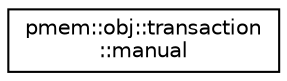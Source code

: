 digraph "Graphical Class Hierarchy"
{
  edge [fontname="Helvetica",fontsize="10",labelfontname="Helvetica",labelfontsize="10"];
  node [fontname="Helvetica",fontsize="10",shape=record];
  rankdir="LR";
  Node1 [label="pmem::obj::transaction\l::manual",height=0.2,width=0.4,color="black", fillcolor="white", style="filled",URL="$classpmem_1_1obj_1_1transaction_1_1manual.html",tooltip="C++ manual scope transaction class. "];
}

